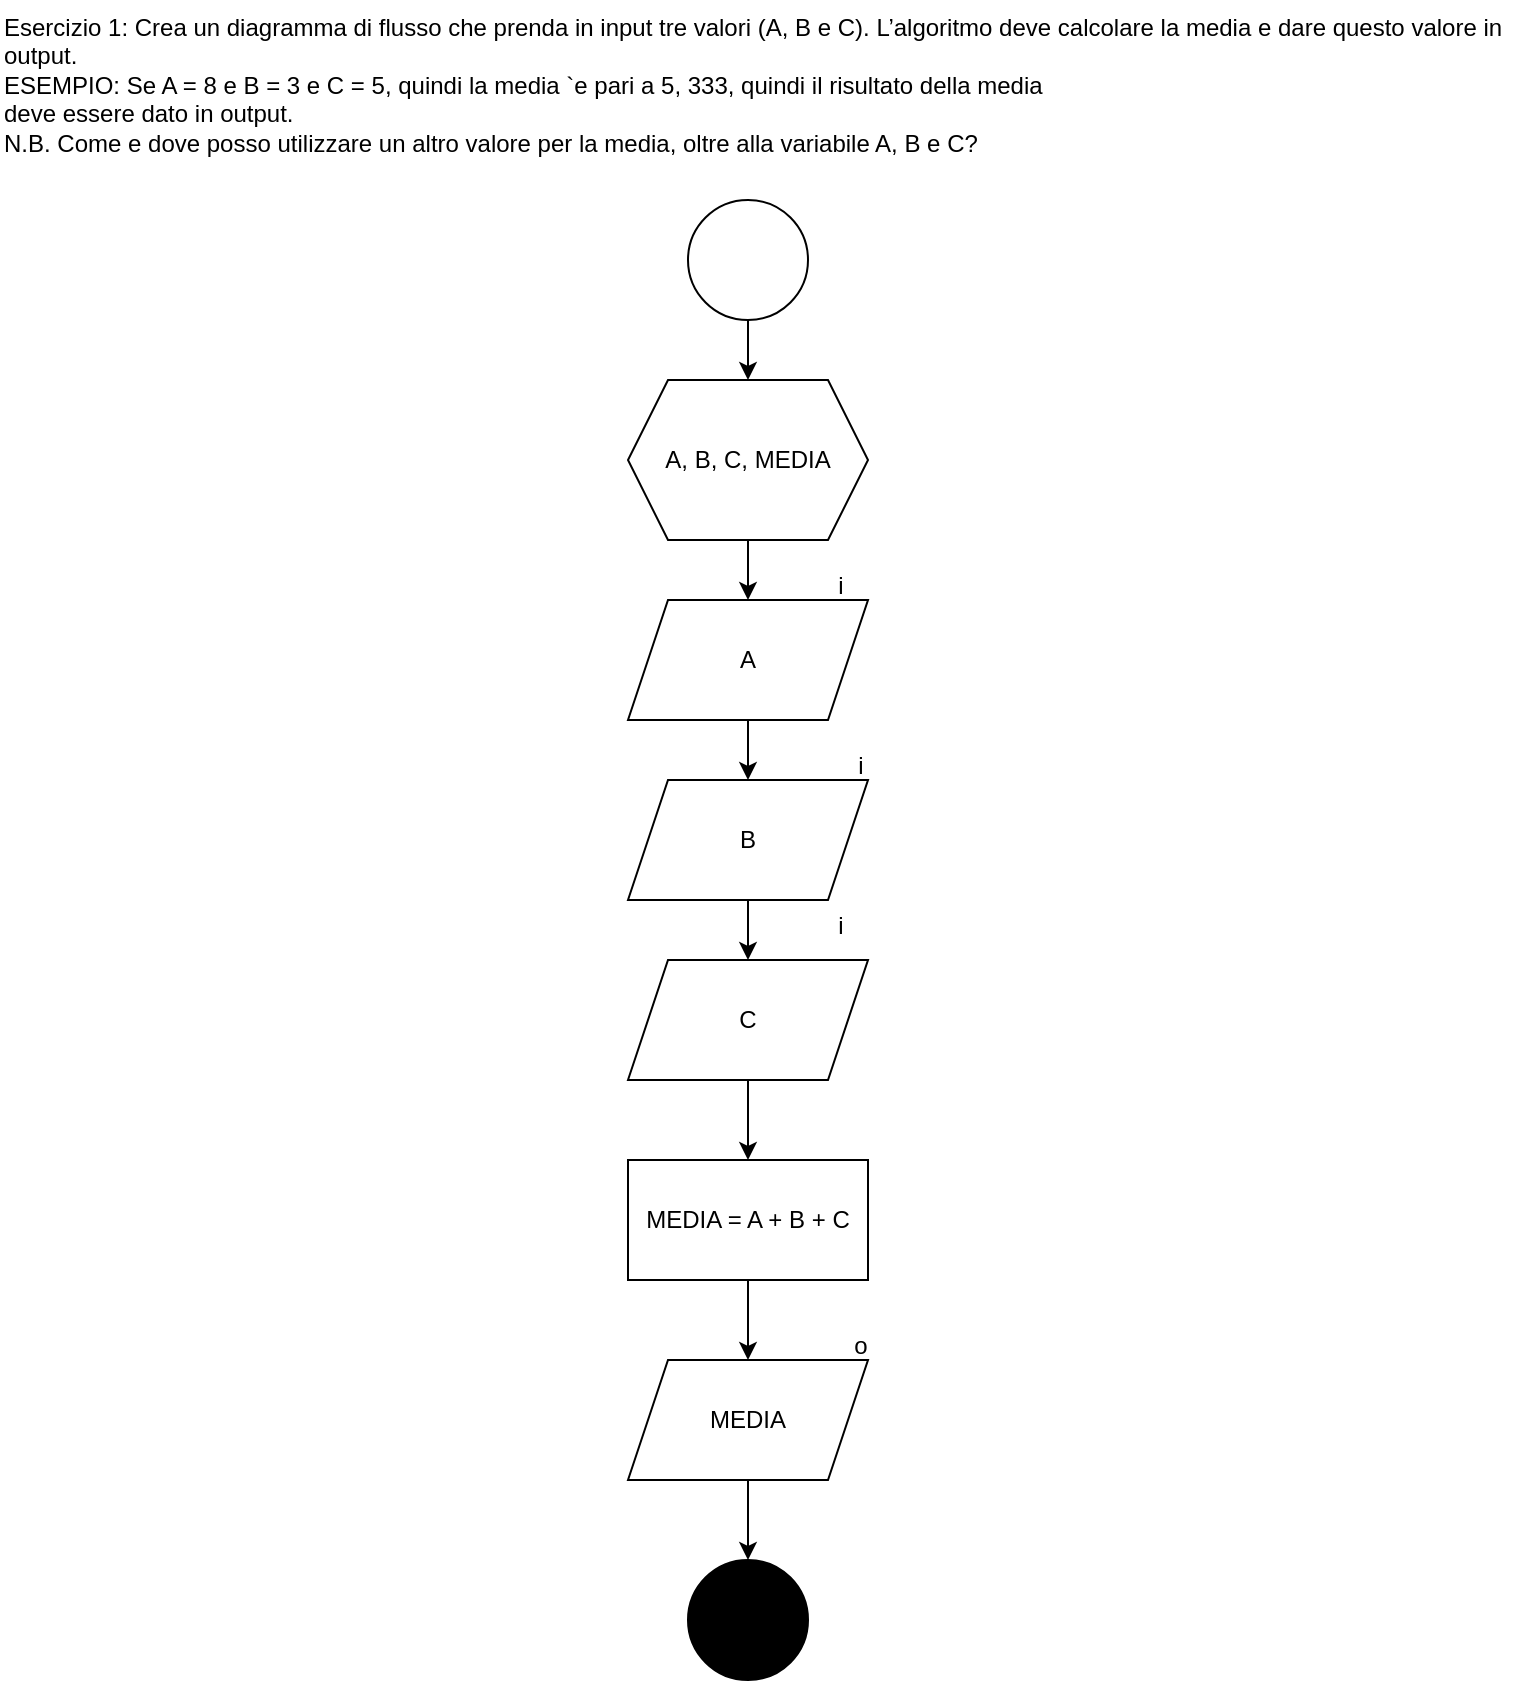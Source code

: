 <mxfile version="25.0.1" pages="3">
  <diagram name="Esercizio1" id="bEEGLLJ7OTbbNJyQvrF7">
    <mxGraphModel grid="1" page="1" gridSize="10" guides="1" tooltips="1" connect="1" arrows="1" fold="1" pageScale="1" pageWidth="827" pageHeight="1169" math="0" shadow="0">
      <root>
        <mxCell id="0" />
        <mxCell id="1" parent="0" />
        <mxCell id="oW1Bl_eHFge_mIeDBe6D-2" value="Esercizio 1: Crea un diagramma di flusso che prenda in input tre valori (A, B e C). L’algoritmo deve calcolare la media e dare questo valore in output.&#xa;ESEMPIO: Se A = 8 e B = 3 e C = 5, quindi la media `e pari a 5, 333, quindi il risultato della media&#xa;deve essere dato in output.&#xa;N.B. Come e dove posso utilizzare un altro valore per la media, oltre alla variabile A, B e C?" style="text;whiteSpace=wrap;" vertex="1" parent="1">
          <mxGeometry x="40" y="20" width="760" height="90" as="geometry" />
        </mxCell>
        <mxCell id="oW1Bl_eHFge_mIeDBe6D-5" value="" style="edgeStyle=orthogonalEdgeStyle;rounded=0;orthogonalLoop=1;jettySize=auto;html=1;" edge="1" parent="1" source="oW1Bl_eHFge_mIeDBe6D-3" target="oW1Bl_eHFge_mIeDBe6D-4">
          <mxGeometry relative="1" as="geometry" />
        </mxCell>
        <mxCell id="oW1Bl_eHFge_mIeDBe6D-3" value="" style="ellipse;whiteSpace=wrap;html=1;aspect=fixed;" vertex="1" parent="1">
          <mxGeometry x="384" y="120" width="60" height="60" as="geometry" />
        </mxCell>
        <mxCell id="oW1Bl_eHFge_mIeDBe6D-7" value="" style="edgeStyle=orthogonalEdgeStyle;rounded=0;orthogonalLoop=1;jettySize=auto;html=1;" edge="1" parent="1" source="oW1Bl_eHFge_mIeDBe6D-4" target="oW1Bl_eHFge_mIeDBe6D-6">
          <mxGeometry relative="1" as="geometry" />
        </mxCell>
        <mxCell id="oW1Bl_eHFge_mIeDBe6D-4" value="A, B, C, MEDIA" style="shape=hexagon;perimeter=hexagonPerimeter2;whiteSpace=wrap;html=1;fixedSize=1;" vertex="1" parent="1">
          <mxGeometry x="354" y="210" width="120" height="80" as="geometry" />
        </mxCell>
        <mxCell id="oW1Bl_eHFge_mIeDBe6D-9" value="" style="edgeStyle=orthogonalEdgeStyle;rounded=0;orthogonalLoop=1;jettySize=auto;html=1;" edge="1" parent="1" source="oW1Bl_eHFge_mIeDBe6D-6" target="oW1Bl_eHFge_mIeDBe6D-8">
          <mxGeometry relative="1" as="geometry" />
        </mxCell>
        <mxCell id="oW1Bl_eHFge_mIeDBe6D-6" value="A" style="shape=parallelogram;perimeter=parallelogramPerimeter;whiteSpace=wrap;html=1;fixedSize=1;" vertex="1" parent="1">
          <mxGeometry x="354" y="320" width="120" height="60" as="geometry" />
        </mxCell>
        <mxCell id="oW1Bl_eHFge_mIeDBe6D-11" value="" style="edgeStyle=orthogonalEdgeStyle;rounded=0;orthogonalLoop=1;jettySize=auto;html=1;" edge="1" parent="1" source="oW1Bl_eHFge_mIeDBe6D-8" target="oW1Bl_eHFge_mIeDBe6D-10">
          <mxGeometry relative="1" as="geometry" />
        </mxCell>
        <mxCell id="oW1Bl_eHFge_mIeDBe6D-8" value="B" style="shape=parallelogram;perimeter=parallelogramPerimeter;whiteSpace=wrap;html=1;fixedSize=1;" vertex="1" parent="1">
          <mxGeometry x="354" y="410" width="120" height="60" as="geometry" />
        </mxCell>
        <mxCell id="oW1Bl_eHFge_mIeDBe6D-13" value="" style="edgeStyle=orthogonalEdgeStyle;rounded=0;orthogonalLoop=1;jettySize=auto;html=1;" edge="1" parent="1" source="oW1Bl_eHFge_mIeDBe6D-10" target="oW1Bl_eHFge_mIeDBe6D-12">
          <mxGeometry relative="1" as="geometry" />
        </mxCell>
        <mxCell id="oW1Bl_eHFge_mIeDBe6D-10" value="C" style="shape=parallelogram;perimeter=parallelogramPerimeter;whiteSpace=wrap;html=1;fixedSize=1;" vertex="1" parent="1">
          <mxGeometry x="354" y="500" width="120" height="60" as="geometry" />
        </mxCell>
        <mxCell id="oW1Bl_eHFge_mIeDBe6D-15" value="" style="edgeStyle=orthogonalEdgeStyle;rounded=0;orthogonalLoop=1;jettySize=auto;html=1;" edge="1" parent="1" source="oW1Bl_eHFge_mIeDBe6D-12" target="oW1Bl_eHFge_mIeDBe6D-14">
          <mxGeometry relative="1" as="geometry" />
        </mxCell>
        <mxCell id="oW1Bl_eHFge_mIeDBe6D-12" value="MEDIA = A + B + C" style="whiteSpace=wrap;html=1;" vertex="1" parent="1">
          <mxGeometry x="354" y="600" width="120" height="60" as="geometry" />
        </mxCell>
        <mxCell id="oW1Bl_eHFge_mIeDBe6D-17" value="" style="edgeStyle=orthogonalEdgeStyle;rounded=0;orthogonalLoop=1;jettySize=auto;html=1;" edge="1" parent="1" source="oW1Bl_eHFge_mIeDBe6D-14" target="oW1Bl_eHFge_mIeDBe6D-16">
          <mxGeometry relative="1" as="geometry" />
        </mxCell>
        <mxCell id="oW1Bl_eHFge_mIeDBe6D-14" value="MEDIA" style="shape=parallelogram;perimeter=parallelogramPerimeter;whiteSpace=wrap;html=1;fixedSize=1;" vertex="1" parent="1">
          <mxGeometry x="354" y="700" width="120" height="60" as="geometry" />
        </mxCell>
        <mxCell id="oW1Bl_eHFge_mIeDBe6D-16" value="" style="ellipse;whiteSpace=wrap;html=1;aspect=fixed;fillColor=#000000;" vertex="1" parent="1">
          <mxGeometry x="384" y="800" width="60" height="60" as="geometry" />
        </mxCell>
        <mxCell id="oW1Bl_eHFge_mIeDBe6D-18" value="i" style="text;html=1;align=center;verticalAlign=middle;resizable=0;points=[];autosize=1;strokeColor=none;fillColor=none;" vertex="1" parent="1">
          <mxGeometry x="445" y="298" width="30" height="30" as="geometry" />
        </mxCell>
        <mxCell id="oW1Bl_eHFge_mIeDBe6D-19" value="i" style="text;html=1;align=center;verticalAlign=middle;resizable=0;points=[];autosize=1;strokeColor=none;fillColor=none;" vertex="1" parent="1">
          <mxGeometry x="455" y="388" width="30" height="30" as="geometry" />
        </mxCell>
        <mxCell id="oW1Bl_eHFge_mIeDBe6D-20" value="i" style="text;html=1;align=center;verticalAlign=middle;resizable=0;points=[];autosize=1;strokeColor=none;fillColor=none;" vertex="1" parent="1">
          <mxGeometry x="445" y="468" width="30" height="30" as="geometry" />
        </mxCell>
        <mxCell id="oW1Bl_eHFge_mIeDBe6D-22" value="o" style="text;html=1;align=center;verticalAlign=middle;resizable=0;points=[];autosize=1;strokeColor=none;fillColor=none;" vertex="1" parent="1">
          <mxGeometry x="455" y="678" width="30" height="30" as="geometry" />
        </mxCell>
      </root>
    </mxGraphModel>
  </diagram>
  <diagram id="IhHKsH87OmKHc1K-I2tt" name="Esercizio2">
    <mxGraphModel grid="1" page="1" gridSize="10" guides="1" tooltips="1" connect="1" arrows="1" fold="1" pageScale="1" pageWidth="827" pageHeight="1169" math="0" shadow="0">
      <root>
        <mxCell id="0" />
        <mxCell id="1" parent="0" />
        <mxCell id="VLOR1rCuEXc1SV36O96Z-1" value="Esercizio 2: Creare un diagramma di flusso che prenda in input un valore A e verifichi se quel numero è compreso tra 20 e 65.&#xa;Se SI, stampare ”Bene”, altrimenti stampare ”male”.&#xa;ESEMPIO: Se A = 8, l’algoritmo deve stampare: ”male”." style="text;whiteSpace=wrap;" vertex="1" parent="1">
          <mxGeometry x="76" y="30" width="710" height="60" as="geometry" />
        </mxCell>
        <mxCell id="VLOR1rCuEXc1SV36O96Z-4" value="" style="edgeStyle=orthogonalEdgeStyle;rounded=0;orthogonalLoop=1;jettySize=auto;html=1;" edge="1" parent="1" source="VLOR1rCuEXc1SV36O96Z-2" target="VLOR1rCuEXc1SV36O96Z-3">
          <mxGeometry relative="1" as="geometry" />
        </mxCell>
        <mxCell id="VLOR1rCuEXc1SV36O96Z-2" value="" style="ellipse;whiteSpace=wrap;html=1;aspect=fixed;" vertex="1" parent="1">
          <mxGeometry x="384" y="120" width="60" height="60" as="geometry" />
        </mxCell>
        <mxCell id="VLOR1rCuEXc1SV36O96Z-6" value="" style="edgeStyle=orthogonalEdgeStyle;rounded=0;orthogonalLoop=1;jettySize=auto;html=1;" edge="1" parent="1" source="VLOR1rCuEXc1SV36O96Z-3" target="VLOR1rCuEXc1SV36O96Z-5">
          <mxGeometry relative="1" as="geometry" />
        </mxCell>
        <mxCell id="VLOR1rCuEXc1SV36O96Z-3" value="A" style="shape=hexagon;perimeter=hexagonPerimeter2;whiteSpace=wrap;html=1;fixedSize=1;" vertex="1" parent="1">
          <mxGeometry x="354" y="200" width="120" height="80" as="geometry" />
        </mxCell>
        <mxCell id="VLOR1rCuEXc1SV36O96Z-8" value="" style="edgeStyle=orthogonalEdgeStyle;rounded=0;orthogonalLoop=1;jettySize=auto;html=1;" edge="1" parent="1" source="VLOR1rCuEXc1SV36O96Z-5" target="VLOR1rCuEXc1SV36O96Z-7">
          <mxGeometry relative="1" as="geometry" />
        </mxCell>
        <mxCell id="VLOR1rCuEXc1SV36O96Z-5" value="A" style="shape=parallelogram;perimeter=parallelogramPerimeter;whiteSpace=wrap;html=1;fixedSize=1;" vertex="1" parent="1">
          <mxGeometry x="354" y="310" width="120" height="60" as="geometry" />
        </mxCell>
        <mxCell id="VLOR1rCuEXc1SV36O96Z-12" value="" style="edgeStyle=orthogonalEdgeStyle;rounded=0;orthogonalLoop=1;jettySize=auto;html=1;" edge="1" parent="1" source="VLOR1rCuEXc1SV36O96Z-7" target="VLOR1rCuEXc1SV36O96Z-11">
          <mxGeometry relative="1" as="geometry" />
        </mxCell>
        <mxCell id="VLOR1rCuEXc1SV36O96Z-21" value="" style="edgeStyle=orthogonalEdgeStyle;rounded=0;orthogonalLoop=1;jettySize=auto;html=1;" edge="1" parent="1" source="VLOR1rCuEXc1SV36O96Z-7" target="VLOR1rCuEXc1SV36O96Z-20">
          <mxGeometry relative="1" as="geometry" />
        </mxCell>
        <mxCell id="VLOR1rCuEXc1SV36O96Z-7" value="A &amp;gt;= 20&amp;nbsp;" style="rhombus;whiteSpace=wrap;html=1;" vertex="1" parent="1">
          <mxGeometry x="374" y="400" width="80" height="80" as="geometry" />
        </mxCell>
        <mxCell id="VLOR1rCuEXc1SV36O96Z-15" value="" style="edgeStyle=orthogonalEdgeStyle;rounded=0;orthogonalLoop=1;jettySize=auto;html=1;" edge="1" parent="1" source="VLOR1rCuEXc1SV36O96Z-11" target="VLOR1rCuEXc1SV36O96Z-14">
          <mxGeometry relative="1" as="geometry" />
        </mxCell>
        <mxCell id="VLOR1rCuEXc1SV36O96Z-18" value="" style="edgeStyle=orthogonalEdgeStyle;rounded=0;orthogonalLoop=1;jettySize=auto;html=1;" edge="1" parent="1" source="VLOR1rCuEXc1SV36O96Z-11" target="VLOR1rCuEXc1SV36O96Z-17">
          <mxGeometry relative="1" as="geometry" />
        </mxCell>
        <mxCell id="VLOR1rCuEXc1SV36O96Z-11" value="A &amp;lt;=65" style="rhombus;whiteSpace=wrap;html=1;" vertex="1" parent="1">
          <mxGeometry x="560" y="490" width="80" height="80" as="geometry" />
        </mxCell>
        <mxCell id="VLOR1rCuEXc1SV36O96Z-13" value="V" style="text;html=1;align=center;verticalAlign=middle;resizable=0;points=[];autosize=1;strokeColor=none;fillColor=none;" vertex="1" parent="1">
          <mxGeometry x="570" y="410" width="30" height="30" as="geometry" />
        </mxCell>
        <mxCell id="VLOR1rCuEXc1SV36O96Z-24" style="edgeStyle=orthogonalEdgeStyle;rounded=0;orthogonalLoop=1;jettySize=auto;html=1;entryX=1;entryY=0.5;entryDx=0;entryDy=0;" edge="1" parent="1" source="VLOR1rCuEXc1SV36O96Z-14" target="VLOR1rCuEXc1SV36O96Z-22">
          <mxGeometry relative="1" as="geometry">
            <Array as="points">
              <mxPoint x="740" y="720" />
            </Array>
          </mxGeometry>
        </mxCell>
        <mxCell id="VLOR1rCuEXc1SV36O96Z-14" value="&quot;Bene&quot;" style="shape=parallelogram;perimeter=parallelogramPerimeter;whiteSpace=wrap;html=1;fixedSize=1;" vertex="1" parent="1">
          <mxGeometry x="680" y="585" width="120" height="60" as="geometry" />
        </mxCell>
        <mxCell id="VLOR1rCuEXc1SV36O96Z-16" value="V" style="text;html=1;align=center;verticalAlign=middle;resizable=0;points=[];autosize=1;strokeColor=none;fillColor=none;" vertex="1" parent="1">
          <mxGeometry x="715" y="500" width="30" height="30" as="geometry" />
        </mxCell>
        <mxCell id="VLOR1rCuEXc1SV36O96Z-23" value="" style="edgeStyle=orthogonalEdgeStyle;rounded=0;orthogonalLoop=1;jettySize=auto;html=1;" edge="1" parent="1" source="VLOR1rCuEXc1SV36O96Z-17" target="VLOR1rCuEXc1SV36O96Z-22">
          <mxGeometry relative="1" as="geometry">
            <Array as="points">
              <mxPoint x="474" y="720" />
            </Array>
          </mxGeometry>
        </mxCell>
        <mxCell id="VLOR1rCuEXc1SV36O96Z-17" value="&quot;Male&quot;" style="shape=parallelogram;perimeter=parallelogramPerimeter;whiteSpace=wrap;html=1;fixedSize=1;" vertex="1" parent="1">
          <mxGeometry x="414" y="585" width="120" height="60" as="geometry" />
        </mxCell>
        <mxCell id="VLOR1rCuEXc1SV36O96Z-19" value="F" style="text;html=1;align=center;verticalAlign=middle;resizable=0;points=[];autosize=1;strokeColor=none;fillColor=none;" vertex="1" parent="1">
          <mxGeometry x="465" y="498" width="30" height="30" as="geometry" />
        </mxCell>
        <mxCell id="VLOR1rCuEXc1SV36O96Z-26" value="" style="edgeStyle=orthogonalEdgeStyle;rounded=0;orthogonalLoop=1;jettySize=auto;html=1;" edge="1" parent="1" source="VLOR1rCuEXc1SV36O96Z-20" target="VLOR1rCuEXc1SV36O96Z-25">
          <mxGeometry relative="1" as="geometry">
            <Array as="points">
              <mxPoint x="190" y="820" />
            </Array>
          </mxGeometry>
        </mxCell>
        <mxCell id="VLOR1rCuEXc1SV36O96Z-20" value="&quot;Male&quot;" style="shape=parallelogram;perimeter=parallelogramPerimeter;whiteSpace=wrap;html=1;fixedSize=1;" vertex="1" parent="1">
          <mxGeometry x="130" y="585" width="120" height="60" as="geometry" />
        </mxCell>
        <mxCell id="VLOR1rCuEXc1SV36O96Z-27" style="edgeStyle=orthogonalEdgeStyle;rounded=0;orthogonalLoop=1;jettySize=auto;html=1;entryX=1;entryY=0.5;entryDx=0;entryDy=0;" edge="1" parent="1" source="VLOR1rCuEXc1SV36O96Z-22" target="VLOR1rCuEXc1SV36O96Z-25">
          <mxGeometry relative="1" as="geometry">
            <Array as="points">
              <mxPoint x="600" y="820" />
            </Array>
          </mxGeometry>
        </mxCell>
        <mxCell id="VLOR1rCuEXc1SV36O96Z-22" value="" style="ellipse;whiteSpace=wrap;html=1;aspect=fixed;" vertex="1" parent="1">
          <mxGeometry x="580" y="700" width="40" height="40" as="geometry" />
        </mxCell>
        <mxCell id="VLOR1rCuEXc1SV36O96Z-29" value="" style="edgeStyle=orthogonalEdgeStyle;rounded=0;orthogonalLoop=1;jettySize=auto;html=1;" edge="1" parent="1" source="VLOR1rCuEXc1SV36O96Z-25" target="VLOR1rCuEXc1SV36O96Z-28">
          <mxGeometry relative="1" as="geometry" />
        </mxCell>
        <mxCell id="VLOR1rCuEXc1SV36O96Z-25" value="" style="ellipse;whiteSpace=wrap;html=1;aspect=fixed;" vertex="1" parent="1">
          <mxGeometry x="404" y="800" width="40" height="40" as="geometry" />
        </mxCell>
        <mxCell id="VLOR1rCuEXc1SV36O96Z-28" value="" style="ellipse;whiteSpace=wrap;html=1;aspect=fixed;fillColor=#000000;" vertex="1" parent="1">
          <mxGeometry x="394" y="920" width="60" height="60" as="geometry" />
        </mxCell>
      </root>
    </mxGraphModel>
  </diagram>
  <diagram id="dpHXQyQt7yomIiqoSShF" name="Esercizio3">
    <mxGraphModel grid="1" page="1" gridSize="10" guides="1" tooltips="1" connect="1" arrows="1" fold="1" pageScale="1" pageWidth="827" pageHeight="1169" math="0" shadow="0">
      <root>
        <mxCell id="0" />
        <mxCell id="1" parent="0" />
        <mxCell id="JqWWy_C_pOQlOoObfxrH-1" value="Esercizio 3: Creare un diagramma di flusso che prenda in input un valore A ed un valore B. Se entrambi i valori sono compresi tra 30 e 60 allora si deve sommare A con B e stampare il risultato, altrimenti bisogna sottrare dalla variabile A la variabile B e stampare il risultato.&#xa;ESEMPIO: Se A = 33 e B = 45, l’algoritmo sommare entrambi i valori e stampare il risultato, ovvero 78.&#xa;N.B. Come e dove posso utilizzare un altro valore per la somma o differenza, oltre alla variabile A e B?" style="text;whiteSpace=wrap;" vertex="1" parent="1">
          <mxGeometry x="40" y="30" width="740" height="80" as="geometry" />
        </mxCell>
        <mxCell id="U7o5_-ponXefEtZOz1nV-3" value="" style="edgeStyle=orthogonalEdgeStyle;rounded=0;orthogonalLoop=1;jettySize=auto;html=1;" edge="1" parent="1" source="U7o5_-ponXefEtZOz1nV-1" target="U7o5_-ponXefEtZOz1nV-2">
          <mxGeometry relative="1" as="geometry" />
        </mxCell>
        <mxCell id="U7o5_-ponXefEtZOz1nV-1" value="" style="ellipse;whiteSpace=wrap;html=1;aspect=fixed;" vertex="1" parent="1">
          <mxGeometry x="384" y="120" width="60" height="60" as="geometry" />
        </mxCell>
        <mxCell id="U7o5_-ponXefEtZOz1nV-5" value="" style="edgeStyle=orthogonalEdgeStyle;rounded=0;orthogonalLoop=1;jettySize=auto;html=1;" edge="1" parent="1" source="U7o5_-ponXefEtZOz1nV-2" target="U7o5_-ponXefEtZOz1nV-4">
          <mxGeometry relative="1" as="geometry" />
        </mxCell>
        <mxCell id="U7o5_-ponXefEtZOz1nV-2" value="A, B, SOMMA, DIFFERENZA" style="shape=hexagon;perimeter=hexagonPerimeter2;whiteSpace=wrap;html=1;fixedSize=1;" vertex="1" parent="1">
          <mxGeometry x="354" y="200" width="120" height="80" as="geometry" />
        </mxCell>
        <mxCell id="U7o5_-ponXefEtZOz1nV-8" value="" style="edgeStyle=orthogonalEdgeStyle;rounded=0;orthogonalLoop=1;jettySize=auto;html=1;" edge="1" parent="1" source="U7o5_-ponXefEtZOz1nV-4" target="U7o5_-ponXefEtZOz1nV-7">
          <mxGeometry relative="1" as="geometry" />
        </mxCell>
        <mxCell id="U7o5_-ponXefEtZOz1nV-4" value="A, B" style="shape=parallelogram;perimeter=parallelogramPerimeter;whiteSpace=wrap;html=1;fixedSize=1;" vertex="1" parent="1">
          <mxGeometry x="354" y="310" width="120" height="60" as="geometry" />
        </mxCell>
        <mxCell id="U7o5_-ponXefEtZOz1nV-6" value="i" style="text;html=1;align=center;verticalAlign=middle;resizable=0;points=[];autosize=1;strokeColor=none;fillColor=none;" vertex="1" parent="1">
          <mxGeometry x="455" y="288" width="30" height="30" as="geometry" />
        </mxCell>
        <mxCell id="U7o5_-ponXefEtZOz1nV-10" style="edgeStyle=orthogonalEdgeStyle;rounded=0;orthogonalLoop=1;jettySize=auto;html=1;entryX=0.5;entryY=0;entryDx=0;entryDy=0;" edge="1" parent="1" source="U7o5_-ponXefEtZOz1nV-7" target="U7o5_-ponXefEtZOz1nV-9">
          <mxGeometry relative="1" as="geometry" />
        </mxCell>
        <mxCell id="U7o5_-ponXefEtZOz1nV-20" value="" style="edgeStyle=orthogonalEdgeStyle;rounded=0;orthogonalLoop=1;jettySize=auto;html=1;" edge="1" parent="1" source="U7o5_-ponXefEtZOz1nV-7" target="U7o5_-ponXefEtZOz1nV-19">
          <mxGeometry relative="1" as="geometry" />
        </mxCell>
        <mxCell id="U7o5_-ponXefEtZOz1nV-7" value="A &amp;gt;=30 AND A&amp;lt;=60" style="rhombus;whiteSpace=wrap;html=1;" vertex="1" parent="1">
          <mxGeometry x="356" y="400" width="116" height="110" as="geometry" />
        </mxCell>
        <mxCell id="U7o5_-ponXefEtZOz1nV-16" value="" style="edgeStyle=orthogonalEdgeStyle;rounded=0;orthogonalLoop=1;jettySize=auto;html=1;" edge="1" parent="1" source="U7o5_-ponXefEtZOz1nV-9" target="U7o5_-ponXefEtZOz1nV-15">
          <mxGeometry relative="1" as="geometry" />
        </mxCell>
        <mxCell id="U7o5_-ponXefEtZOz1nV-18" value="" style="edgeStyle=orthogonalEdgeStyle;rounded=0;orthogonalLoop=1;jettySize=auto;html=1;" edge="1" parent="1" source="U7o5_-ponXefEtZOz1nV-9" target="U7o5_-ponXefEtZOz1nV-17">
          <mxGeometry relative="1" as="geometry" />
        </mxCell>
        <mxCell id="U7o5_-ponXefEtZOz1nV-9" value="B &amp;gt;=30 AND B&amp;lt;=60" style="rhombus;whiteSpace=wrap;html=1;" vertex="1" parent="1">
          <mxGeometry x="530" y="500" width="116" height="110" as="geometry" />
        </mxCell>
        <mxCell id="U7o5_-ponXefEtZOz1nV-11" value="V" style="text;html=1;align=center;verticalAlign=middle;resizable=0;points=[];autosize=1;strokeColor=none;fillColor=none;" vertex="1" parent="1">
          <mxGeometry x="565" y="418" width="30" height="30" as="geometry" />
        </mxCell>
        <mxCell id="U7o5_-ponXefEtZOz1nV-30" value="" style="edgeStyle=orthogonalEdgeStyle;rounded=0;orthogonalLoop=1;jettySize=auto;html=1;" edge="1" parent="1" source="U7o5_-ponXefEtZOz1nV-15" target="U7o5_-ponXefEtZOz1nV-29">
          <mxGeometry relative="1" as="geometry" />
        </mxCell>
        <mxCell id="U7o5_-ponXefEtZOz1nV-15" value="SOMMA = A + B" style="whiteSpace=wrap;html=1;" vertex="1" parent="1">
          <mxGeometry x="650" y="620" width="120" height="60" as="geometry" />
        </mxCell>
        <mxCell id="U7o5_-ponXefEtZOz1nV-32" value="" style="edgeStyle=orthogonalEdgeStyle;rounded=0;orthogonalLoop=1;jettySize=auto;html=1;" edge="1" parent="1" source="U7o5_-ponXefEtZOz1nV-17" target="U7o5_-ponXefEtZOz1nV-31">
          <mxGeometry relative="1" as="geometry" />
        </mxCell>
        <mxCell id="U7o5_-ponXefEtZOz1nV-17" value="DIFFERENZA = A - B" style="whiteSpace=wrap;html=1;" vertex="1" parent="1">
          <mxGeometry x="380" y="620" width="120" height="60" as="geometry" />
        </mxCell>
        <mxCell id="U7o5_-ponXefEtZOz1nV-34" value="" style="edgeStyle=orthogonalEdgeStyle;rounded=0;orthogonalLoop=1;jettySize=auto;html=1;" edge="1" parent="1" source="U7o5_-ponXefEtZOz1nV-19" target="U7o5_-ponXefEtZOz1nV-33">
          <mxGeometry relative="1" as="geometry" />
        </mxCell>
        <mxCell id="U7o5_-ponXefEtZOz1nV-19" value="DIFFERENZA = A - B" style="whiteSpace=wrap;html=1;" vertex="1" parent="1">
          <mxGeometry x="110" y="620" width="120" height="60" as="geometry" />
        </mxCell>
        <mxCell id="U7o5_-ponXefEtZOz1nV-28" value="" style="edgeStyle=orthogonalEdgeStyle;rounded=0;orthogonalLoop=1;jettySize=auto;html=1;" edge="1" parent="1" source="U7o5_-ponXefEtZOz1nV-24" target="U7o5_-ponXefEtZOz1nV-27">
          <mxGeometry relative="1" as="geometry" />
        </mxCell>
        <mxCell id="U7o5_-ponXefEtZOz1nV-24" value="" style="ellipse;whiteSpace=wrap;html=1;aspect=fixed;" vertex="1" parent="1">
          <mxGeometry x="394" y="890" width="40" height="40" as="geometry" />
        </mxCell>
        <mxCell id="U7o5_-ponXefEtZOz1nV-27" value="" style="ellipse;whiteSpace=wrap;html=1;aspect=fixed;fillColor=#000000;" vertex="1" parent="1">
          <mxGeometry x="384" y="950" width="60" height="60" as="geometry" />
        </mxCell>
        <mxCell id="U7o5_-ponXefEtZOz1nV-38" style="edgeStyle=orthogonalEdgeStyle;rounded=0;orthogonalLoop=1;jettySize=auto;html=1;entryX=1;entryY=0.5;entryDx=0;entryDy=0;" edge="1" parent="1" source="U7o5_-ponXefEtZOz1nV-29" target="U7o5_-ponXefEtZOz1nV-36">
          <mxGeometry relative="1" as="geometry">
            <Array as="points">
              <mxPoint x="710" y="840" />
            </Array>
          </mxGeometry>
        </mxCell>
        <mxCell id="U7o5_-ponXefEtZOz1nV-29" value="SOMMA" style="shape=parallelogram;perimeter=parallelogramPerimeter;whiteSpace=wrap;html=1;fixedSize=1;" vertex="1" parent="1">
          <mxGeometry x="650" y="710" width="120" height="60" as="geometry" />
        </mxCell>
        <mxCell id="U7o5_-ponXefEtZOz1nV-37" style="edgeStyle=orthogonalEdgeStyle;rounded=0;orthogonalLoop=1;jettySize=auto;html=1;entryX=0;entryY=0.5;entryDx=0;entryDy=0;" edge="1" parent="1" source="U7o5_-ponXefEtZOz1nV-31" target="U7o5_-ponXefEtZOz1nV-36">
          <mxGeometry relative="1" as="geometry">
            <Array as="points">
              <mxPoint x="440" y="840" />
            </Array>
          </mxGeometry>
        </mxCell>
        <mxCell id="U7o5_-ponXefEtZOz1nV-31" value="DIFFERENZA" style="shape=parallelogram;perimeter=parallelogramPerimeter;whiteSpace=wrap;html=1;fixedSize=1;" vertex="1" parent="1">
          <mxGeometry x="380" y="710" width="120" height="60" as="geometry" />
        </mxCell>
        <mxCell id="U7o5_-ponXefEtZOz1nV-39" style="edgeStyle=orthogonalEdgeStyle;rounded=0;orthogonalLoop=1;jettySize=auto;html=1;entryX=0;entryY=0.5;entryDx=0;entryDy=0;" edge="1" parent="1" source="U7o5_-ponXefEtZOz1nV-33" target="U7o5_-ponXefEtZOz1nV-24">
          <mxGeometry relative="1" as="geometry">
            <Array as="points">
              <mxPoint x="170" y="910" />
            </Array>
          </mxGeometry>
        </mxCell>
        <mxCell id="U7o5_-ponXefEtZOz1nV-33" value="DIFFERENZA" style="shape=parallelogram;perimeter=parallelogramPerimeter;whiteSpace=wrap;html=1;fixedSize=1;" vertex="1" parent="1">
          <mxGeometry x="110" y="710" width="120" height="60" as="geometry" />
        </mxCell>
        <mxCell id="U7o5_-ponXefEtZOz1nV-40" style="edgeStyle=orthogonalEdgeStyle;rounded=0;orthogonalLoop=1;jettySize=auto;html=1;entryX=1;entryY=0.5;entryDx=0;entryDy=0;" edge="1" parent="1" source="U7o5_-ponXefEtZOz1nV-36" target="U7o5_-ponXefEtZOz1nV-24">
          <mxGeometry relative="1" as="geometry">
            <Array as="points">
              <mxPoint x="588" y="910" />
            </Array>
          </mxGeometry>
        </mxCell>
        <mxCell id="U7o5_-ponXefEtZOz1nV-36" value="" style="ellipse;whiteSpace=wrap;html=1;aspect=fixed;" vertex="1" parent="1">
          <mxGeometry x="568" y="820" width="40" height="40" as="geometry" />
        </mxCell>
        <mxCell id="U7o5_-ponXefEtZOz1nV-41" value="o" style="text;html=1;align=center;verticalAlign=middle;resizable=0;points=[];autosize=1;strokeColor=none;fillColor=none;" vertex="1" parent="1">
          <mxGeometry x="475" y="688" width="30" height="30" as="geometry" />
        </mxCell>
        <mxCell id="U7o5_-ponXefEtZOz1nV-43" value="o" style="text;html=1;align=center;verticalAlign=middle;resizable=0;points=[];autosize=1;strokeColor=none;fillColor=none;" vertex="1" parent="1">
          <mxGeometry x="740" y="688" width="30" height="30" as="geometry" />
        </mxCell>
        <mxCell id="U7o5_-ponXefEtZOz1nV-44" value="o" style="text;html=1;align=center;verticalAlign=middle;resizable=0;points=[];autosize=1;strokeColor=none;fillColor=none;" vertex="1" parent="1">
          <mxGeometry x="205" y="688" width="30" height="30" as="geometry" />
        </mxCell>
        <mxCell id="jTiRxe0RkhRwJSWM85-Z-1" value="F" style="text;html=1;align=center;verticalAlign=middle;resizable=0;points=[];autosize=1;strokeColor=none;fillColor=none;" vertex="1" parent="1">
          <mxGeometry x="175" y="428" width="30" height="30" as="geometry" />
        </mxCell>
        <mxCell id="jTiRxe0RkhRwJSWM85-Z-2" value="F" style="text;html=1;align=center;verticalAlign=middle;resizable=0;points=[];autosize=1;strokeColor=none;fillColor=none;" vertex="1" parent="1">
          <mxGeometry x="435" y="528" width="30" height="30" as="geometry" />
        </mxCell>
        <mxCell id="jTiRxe0RkhRwJSWM85-Z-3" value="V" style="text;html=1;align=center;verticalAlign=middle;resizable=0;points=[];autosize=1;strokeColor=none;fillColor=none;" vertex="1" parent="1">
          <mxGeometry x="675" y="528" width="30" height="30" as="geometry" />
        </mxCell>
      </root>
    </mxGraphModel>
  </diagram>
</mxfile>
